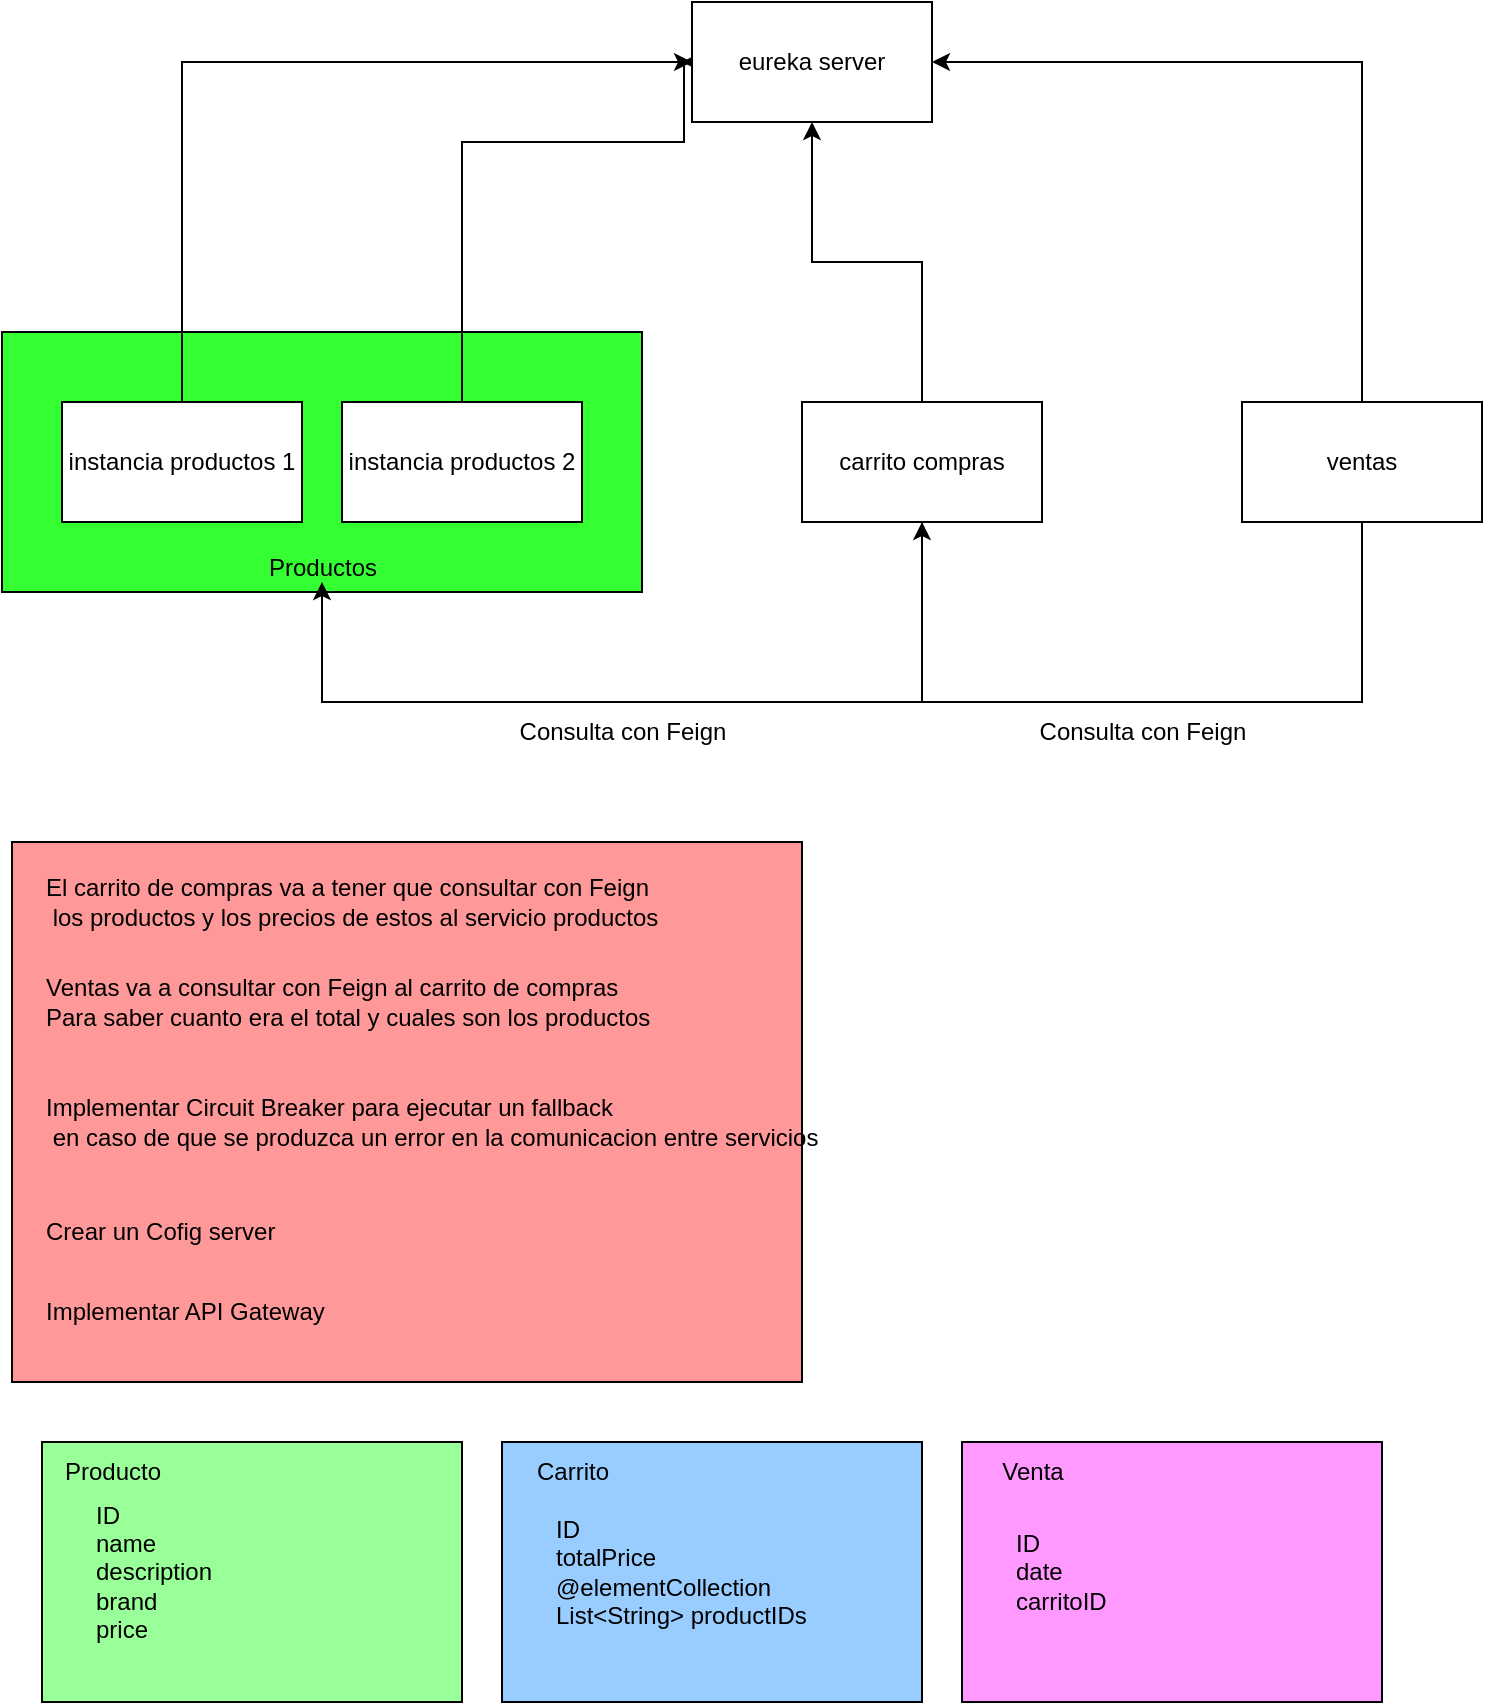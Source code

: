 <mxfile version="25.0.1">
  <diagram name="Page-1" id="saw2wg4XAY9lcdRF1aif">
    <mxGraphModel dx="1194" dy="585" grid="1" gridSize="10" guides="1" tooltips="1" connect="1" arrows="1" fold="1" page="1" pageScale="1" pageWidth="850" pageHeight="1100" math="0" shadow="0">
      <root>
        <mxCell id="0" />
        <mxCell id="1" parent="0" />
        <mxCell id="QOa9yCKHsvMjZRwOVuDb-22" value="" style="rounded=0;whiteSpace=wrap;html=1;fillColor=#FF9999;" vertex="1" parent="1">
          <mxGeometry x="25" y="510" width="395" height="270" as="geometry" />
        </mxCell>
        <mxCell id="QOa9yCKHsvMjZRwOVuDb-12" value="" style="rounded=0;whiteSpace=wrap;html=1;fillColor=#33FF33;" vertex="1" parent="1">
          <mxGeometry x="20" y="255" width="320" height="130" as="geometry" />
        </mxCell>
        <mxCell id="QOa9yCKHsvMjZRwOVuDb-7" style="edgeStyle=orthogonalEdgeStyle;rounded=0;orthogonalLoop=1;jettySize=auto;html=1;entryX=0;entryY=0.5;entryDx=0;entryDy=0;" edge="1" parent="1" source="QOa9yCKHsvMjZRwOVuDb-1" target="QOa9yCKHsvMjZRwOVuDb-5">
          <mxGeometry relative="1" as="geometry">
            <Array as="points">
              <mxPoint x="110" y="120" />
            </Array>
          </mxGeometry>
        </mxCell>
        <mxCell id="QOa9yCKHsvMjZRwOVuDb-1" value="instancia productos 1" style="rounded=0;whiteSpace=wrap;html=1;" vertex="1" parent="1">
          <mxGeometry x="50" y="290" width="120" height="60" as="geometry" />
        </mxCell>
        <mxCell id="QOa9yCKHsvMjZRwOVuDb-8" style="edgeStyle=orthogonalEdgeStyle;rounded=0;orthogonalLoop=1;jettySize=auto;html=1;" edge="1" parent="1" source="QOa9yCKHsvMjZRwOVuDb-2">
          <mxGeometry relative="1" as="geometry">
            <mxPoint x="360" y="120" as="targetPoint" />
            <Array as="points">
              <mxPoint x="250" y="160" />
              <mxPoint x="361" y="160" />
            </Array>
          </mxGeometry>
        </mxCell>
        <mxCell id="QOa9yCKHsvMjZRwOVuDb-2" value="instancia productos 2" style="rounded=0;whiteSpace=wrap;html=1;" vertex="1" parent="1">
          <mxGeometry x="190" y="290" width="120" height="60" as="geometry" />
        </mxCell>
        <mxCell id="QOa9yCKHsvMjZRwOVuDb-9" style="edgeStyle=orthogonalEdgeStyle;rounded=0;orthogonalLoop=1;jettySize=auto;html=1;entryX=0.5;entryY=1;entryDx=0;entryDy=0;" edge="1" parent="1" source="QOa9yCKHsvMjZRwOVuDb-3" target="QOa9yCKHsvMjZRwOVuDb-5">
          <mxGeometry relative="1" as="geometry" />
        </mxCell>
        <mxCell id="QOa9yCKHsvMjZRwOVuDb-3" value="carrito compras" style="rounded=0;whiteSpace=wrap;html=1;" vertex="1" parent="1">
          <mxGeometry x="420" y="290" width="120" height="60" as="geometry" />
        </mxCell>
        <mxCell id="QOa9yCKHsvMjZRwOVuDb-10" style="edgeStyle=orthogonalEdgeStyle;rounded=0;orthogonalLoop=1;jettySize=auto;html=1;entryX=1;entryY=0.5;entryDx=0;entryDy=0;" edge="1" parent="1" source="QOa9yCKHsvMjZRwOVuDb-4" target="QOa9yCKHsvMjZRwOVuDb-5">
          <mxGeometry relative="1" as="geometry">
            <Array as="points">
              <mxPoint x="700" y="120" />
            </Array>
          </mxGeometry>
        </mxCell>
        <mxCell id="QOa9yCKHsvMjZRwOVuDb-18" style="edgeStyle=orthogonalEdgeStyle;rounded=0;orthogonalLoop=1;jettySize=auto;html=1;" edge="1" parent="1" source="QOa9yCKHsvMjZRwOVuDb-4">
          <mxGeometry relative="1" as="geometry">
            <mxPoint x="480" y="350" as="targetPoint" />
            <Array as="points">
              <mxPoint x="700" y="440" />
              <mxPoint x="480" y="440" />
            </Array>
          </mxGeometry>
        </mxCell>
        <mxCell id="QOa9yCKHsvMjZRwOVuDb-4" value="ventas" style="rounded=0;whiteSpace=wrap;html=1;" vertex="1" parent="1">
          <mxGeometry x="640" y="290" width="120" height="60" as="geometry" />
        </mxCell>
        <mxCell id="QOa9yCKHsvMjZRwOVuDb-5" value="eureka server" style="rounded=0;whiteSpace=wrap;html=1;" vertex="1" parent="1">
          <mxGeometry x="365" y="90" width="120" height="60" as="geometry" />
        </mxCell>
        <mxCell id="QOa9yCKHsvMjZRwOVuDb-11" value="El carrito de compras va a tener que consultar con Feign&lt;div&gt;&amp;nbsp;los productos y los precios de estos al servicio productos&lt;/div&gt;" style="text;html=1;align=left;verticalAlign=middle;resizable=0;points=[];autosize=1;strokeColor=none;fillColor=none;" vertex="1" parent="1">
          <mxGeometry x="40" y="520" width="300" height="40" as="geometry" />
        </mxCell>
        <mxCell id="QOa9yCKHsvMjZRwOVuDb-13" value="Productos&lt;div&gt;&lt;br&gt;&lt;/div&gt;" style="text;html=1;align=center;verticalAlign=middle;resizable=0;points=[];autosize=1;strokeColor=none;fillColor=none;" vertex="1" parent="1">
          <mxGeometry x="145" y="360" width="70" height="40" as="geometry" />
        </mxCell>
        <mxCell id="QOa9yCKHsvMjZRwOVuDb-14" value="Ventas va a consultar con Feign al carrito de compras&lt;div&gt;Para saber cuanto era el total y cuales son los productos&lt;/div&gt;" style="text;html=1;align=left;verticalAlign=middle;resizable=0;points=[];autosize=1;strokeColor=none;fillColor=none;" vertex="1" parent="1">
          <mxGeometry x="40" y="570" width="290" height="40" as="geometry" />
        </mxCell>
        <mxCell id="QOa9yCKHsvMjZRwOVuDb-15" value="Implementar Circuit Breaker para ejecutar un fallback&lt;div&gt;&amp;nbsp;en caso de que se produzca un error en la comunicacion entre servicios&lt;/div&gt;" style="text;html=1;align=left;verticalAlign=middle;resizable=0;points=[];autosize=1;strokeColor=none;fillColor=none;" vertex="1" parent="1">
          <mxGeometry x="40" y="630" width="370" height="40" as="geometry" />
        </mxCell>
        <mxCell id="QOa9yCKHsvMjZRwOVuDb-16" style="edgeStyle=orthogonalEdgeStyle;rounded=0;orthogonalLoop=1;jettySize=auto;html=1;entryX=0.5;entryY=0.5;entryDx=0;entryDy=0;entryPerimeter=0;" edge="1" parent="1" source="QOa9yCKHsvMjZRwOVuDb-3" target="QOa9yCKHsvMjZRwOVuDb-13">
          <mxGeometry relative="1" as="geometry">
            <Array as="points">
              <mxPoint x="480" y="440" />
              <mxPoint x="180" y="440" />
            </Array>
          </mxGeometry>
        </mxCell>
        <mxCell id="QOa9yCKHsvMjZRwOVuDb-17" value="Consulta con Feign" style="text;html=1;align=center;verticalAlign=middle;resizable=0;points=[];autosize=1;strokeColor=none;fillColor=none;" vertex="1" parent="1">
          <mxGeometry x="270" y="440" width="120" height="30" as="geometry" />
        </mxCell>
        <mxCell id="QOa9yCKHsvMjZRwOVuDb-19" value="Consulta con Feign" style="text;html=1;align=center;verticalAlign=middle;resizable=0;points=[];autosize=1;strokeColor=none;fillColor=none;" vertex="1" parent="1">
          <mxGeometry x="530" y="440" width="120" height="30" as="geometry" />
        </mxCell>
        <mxCell id="QOa9yCKHsvMjZRwOVuDb-20" value="Crear un Cofig server" style="text;html=1;align=left;verticalAlign=middle;resizable=0;points=[];autosize=1;strokeColor=none;fillColor=none;" vertex="1" parent="1">
          <mxGeometry x="40" y="690" width="130" height="30" as="geometry" />
        </mxCell>
        <mxCell id="QOa9yCKHsvMjZRwOVuDb-21" value="Implementar API Gateway" style="text;html=1;align=left;verticalAlign=middle;resizable=0;points=[];autosize=1;strokeColor=none;fillColor=none;" vertex="1" parent="1">
          <mxGeometry x="40" y="730" width="150" height="30" as="geometry" />
        </mxCell>
        <mxCell id="QOa9yCKHsvMjZRwOVuDb-23" value="" style="rounded=0;whiteSpace=wrap;html=1;fillColor=#99FF99;" vertex="1" parent="1">
          <mxGeometry x="40" y="810" width="210" height="130" as="geometry" />
        </mxCell>
        <mxCell id="QOa9yCKHsvMjZRwOVuDb-26" value="Producto" style="text;html=1;align=center;verticalAlign=middle;resizable=0;points=[];autosize=1;strokeColor=none;fillColor=none;" vertex="1" parent="1">
          <mxGeometry x="40" y="810" width="70" height="30" as="geometry" />
        </mxCell>
        <mxCell id="QOa9yCKHsvMjZRwOVuDb-27" value="ID&lt;div&gt;name&lt;/div&gt;&lt;div&gt;description&lt;/div&gt;&lt;div&gt;brand&lt;/div&gt;&lt;div style=&quot;&quot;&gt;price&lt;/div&gt;" style="text;html=1;align=left;verticalAlign=middle;resizable=0;points=[];autosize=1;strokeColor=none;fillColor=none;" vertex="1" parent="1">
          <mxGeometry x="65" y="830" width="80" height="90" as="geometry" />
        </mxCell>
        <mxCell id="QOa9yCKHsvMjZRwOVuDb-28" value="" style="rounded=0;whiteSpace=wrap;html=1;fillColor=#99CCFF;" vertex="1" parent="1">
          <mxGeometry x="270" y="810" width="210" height="130" as="geometry" />
        </mxCell>
        <mxCell id="QOa9yCKHsvMjZRwOVuDb-29" value="Carrito" style="text;html=1;align=center;verticalAlign=middle;resizable=0;points=[];autosize=1;strokeColor=none;fillColor=none;" vertex="1" parent="1">
          <mxGeometry x="275" y="810" width="60" height="30" as="geometry" />
        </mxCell>
        <mxCell id="QOa9yCKHsvMjZRwOVuDb-30" value="ID&lt;div&gt;totalPrice&lt;/div&gt;&lt;div&gt;@elementCollection&lt;/div&gt;&lt;div&gt;List&amp;lt;String&amp;gt; productIDs&lt;/div&gt;" style="text;html=1;align=left;verticalAlign=middle;resizable=0;points=[];autosize=1;strokeColor=none;fillColor=none;" vertex="1" parent="1">
          <mxGeometry x="295" y="840" width="140" height="70" as="geometry" />
        </mxCell>
        <mxCell id="QOa9yCKHsvMjZRwOVuDb-31" value="" style="rounded=0;whiteSpace=wrap;html=1;fillColor=#FF99FF;" vertex="1" parent="1">
          <mxGeometry x="500" y="810" width="210" height="130" as="geometry" />
        </mxCell>
        <mxCell id="QOa9yCKHsvMjZRwOVuDb-32" value="Venta" style="text;html=1;align=center;verticalAlign=middle;resizable=0;points=[];autosize=1;strokeColor=none;fillColor=none;" vertex="1" parent="1">
          <mxGeometry x="510" y="810" width="50" height="30" as="geometry" />
        </mxCell>
        <mxCell id="QOa9yCKHsvMjZRwOVuDb-33" value="ID&lt;div&gt;date&lt;/div&gt;&lt;div&gt;carritoID&lt;/div&gt;" style="text;html=1;align=left;verticalAlign=middle;resizable=0;points=[];autosize=1;strokeColor=none;fillColor=none;" vertex="1" parent="1">
          <mxGeometry x="525" y="845" width="70" height="60" as="geometry" />
        </mxCell>
      </root>
    </mxGraphModel>
  </diagram>
</mxfile>
